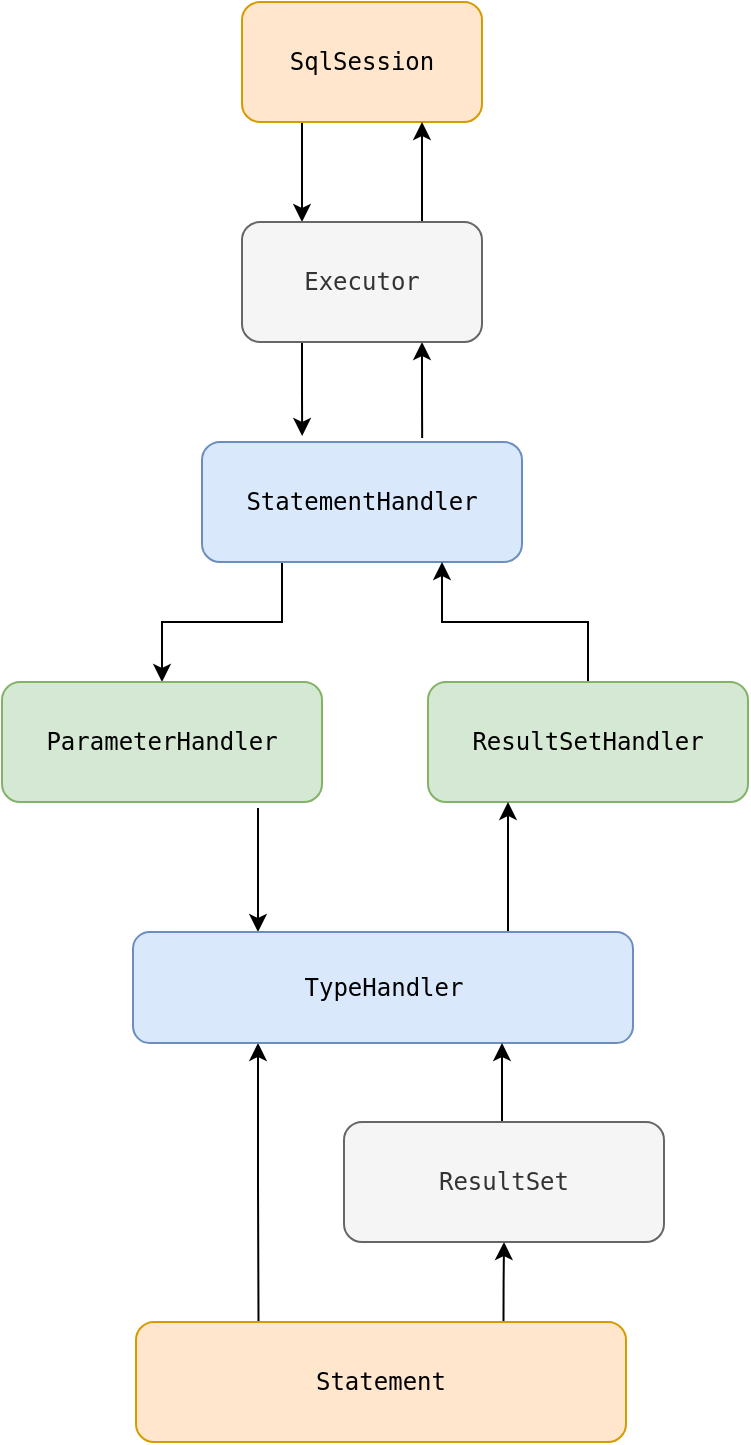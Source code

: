 <mxfile version="14.5.8" type="github">
  <diagram id="hXI3qIKj05tj3Yqp8QCT" name="Page-1">
    <mxGraphModel dx="946" dy="536" grid="1" gridSize="10" guides="1" tooltips="1" connect="1" arrows="1" fold="1" page="1" pageScale="1" pageWidth="827" pageHeight="1169" math="0" shadow="0">
      <root>
        <mxCell id="0" />
        <mxCell id="1" parent="0" />
        <mxCell id="0qDnD8HY44GYgB652-wY-12" style="edgeStyle=orthogonalEdgeStyle;rounded=0;orthogonalLoop=1;jettySize=auto;html=1;exitX=0.25;exitY=1;exitDx=0;exitDy=0;entryX=0.25;entryY=0;entryDx=0;entryDy=0;" edge="1" parent="1" source="0qDnD8HY44GYgB652-wY-1" target="0qDnD8HY44GYgB652-wY-2">
          <mxGeometry relative="1" as="geometry" />
        </mxCell>
        <mxCell id="0qDnD8HY44GYgB652-wY-1" value="&lt;pre&gt;SqlSession&lt;/pre&gt;" style="rounded=1;whiteSpace=wrap;html=1;fillColor=#ffe6cc;strokeColor=#d79b00;" vertex="1" parent="1">
          <mxGeometry x="160" y="120" width="120" height="60" as="geometry" />
        </mxCell>
        <mxCell id="0qDnD8HY44GYgB652-wY-13" style="edgeStyle=orthogonalEdgeStyle;rounded=0;orthogonalLoop=1;jettySize=auto;html=1;exitX=0.25;exitY=1;exitDx=0;exitDy=0;entryX=0.313;entryY=-0.05;entryDx=0;entryDy=0;entryPerimeter=0;" edge="1" parent="1" source="0qDnD8HY44GYgB652-wY-2" target="0qDnD8HY44GYgB652-wY-3">
          <mxGeometry relative="1" as="geometry" />
        </mxCell>
        <mxCell id="0qDnD8HY44GYgB652-wY-15" style="edgeStyle=orthogonalEdgeStyle;rounded=0;orthogonalLoop=1;jettySize=auto;html=1;exitX=0.75;exitY=0;exitDx=0;exitDy=0;entryX=0.75;entryY=1;entryDx=0;entryDy=0;" edge="1" parent="1" source="0qDnD8HY44GYgB652-wY-2" target="0qDnD8HY44GYgB652-wY-1">
          <mxGeometry relative="1" as="geometry" />
        </mxCell>
        <mxCell id="0qDnD8HY44GYgB652-wY-16" style="edgeStyle=orthogonalEdgeStyle;rounded=0;orthogonalLoop=1;jettySize=auto;html=1;exitX=0.75;exitY=1;exitDx=0;exitDy=0;entryX=0.688;entryY=-0.033;entryDx=0;entryDy=0;entryPerimeter=0;startArrow=classic;startFill=1;endArrow=none;endFill=0;" edge="1" parent="1" source="0qDnD8HY44GYgB652-wY-2" target="0qDnD8HY44GYgB652-wY-3">
          <mxGeometry relative="1" as="geometry" />
        </mxCell>
        <mxCell id="0qDnD8HY44GYgB652-wY-2" value="&lt;pre&gt;&lt;pre&gt;Executor&lt;/pre&gt;&lt;/pre&gt;" style="rounded=1;whiteSpace=wrap;html=1;fillColor=#f5f5f5;strokeColor=#666666;fontColor=#333333;" vertex="1" parent="1">
          <mxGeometry x="160" y="230" width="120" height="60" as="geometry" />
        </mxCell>
        <mxCell id="0qDnD8HY44GYgB652-wY-11" style="edgeStyle=orthogonalEdgeStyle;rounded=0;orthogonalLoop=1;jettySize=auto;html=1;exitX=0.25;exitY=1;exitDx=0;exitDy=0;entryX=0.5;entryY=0;entryDx=0;entryDy=0;" edge="1" parent="1" source="0qDnD8HY44GYgB652-wY-3" target="0qDnD8HY44GYgB652-wY-4">
          <mxGeometry relative="1" as="geometry" />
        </mxCell>
        <mxCell id="0qDnD8HY44GYgB652-wY-3" value="&lt;pre&gt;&lt;pre&gt;&lt;pre&gt;StatementHandler&lt;/pre&gt;&lt;/pre&gt;&lt;/pre&gt;" style="rounded=1;whiteSpace=wrap;html=1;fillColor=#dae8fc;strokeColor=#6c8ebf;" vertex="1" parent="1">
          <mxGeometry x="140" y="340" width="160" height="60" as="geometry" />
        </mxCell>
        <mxCell id="0qDnD8HY44GYgB652-wY-4" value="&lt;pre&gt;&lt;pre&gt;&lt;pre&gt;&lt;pre&gt;ParameterHandler&lt;/pre&gt;&lt;/pre&gt;&lt;/pre&gt;&lt;/pre&gt;" style="rounded=1;whiteSpace=wrap;html=1;fillColor=#d5e8d4;strokeColor=#82b366;" vertex="1" parent="1">
          <mxGeometry x="40" y="460" width="160" height="60" as="geometry" />
        </mxCell>
        <mxCell id="0qDnD8HY44GYgB652-wY-28" style="edgeStyle=orthogonalEdgeStyle;rounded=0;orthogonalLoop=1;jettySize=auto;html=1;exitX=0.5;exitY=0;exitDx=0;exitDy=0;entryX=0.75;entryY=1;entryDx=0;entryDy=0;startArrow=none;startFill=0;endArrow=classic;endFill=1;" edge="1" parent="1" source="0qDnD8HY44GYgB652-wY-5" target="0qDnD8HY44GYgB652-wY-3">
          <mxGeometry relative="1" as="geometry" />
        </mxCell>
        <mxCell id="0qDnD8HY44GYgB652-wY-5" value="&lt;pre&gt;&lt;pre&gt;&lt;pre&gt;&lt;pre&gt;&lt;pre&gt;ResultSetHandler&lt;/pre&gt;&lt;/pre&gt;&lt;/pre&gt;&lt;/pre&gt;&lt;/pre&gt;" style="rounded=1;whiteSpace=wrap;html=1;fillColor=#d5e8d4;strokeColor=#82b366;" vertex="1" parent="1">
          <mxGeometry x="253" y="460" width="160" height="60" as="geometry" />
        </mxCell>
        <mxCell id="0qDnD8HY44GYgB652-wY-19" style="edgeStyle=orthogonalEdgeStyle;rounded=0;orthogonalLoop=1;jettySize=auto;html=1;exitX=0.25;exitY=1;exitDx=0;exitDy=0;entryX=0.25;entryY=0;entryDx=0;entryDy=0;startArrow=classic;startFill=1;endArrow=none;endFill=0;" edge="1" parent="1" source="0qDnD8HY44GYgB652-wY-6" target="0qDnD8HY44GYgB652-wY-7">
          <mxGeometry relative="1" as="geometry" />
        </mxCell>
        <mxCell id="0qDnD8HY44GYgB652-wY-29" style="edgeStyle=orthogonalEdgeStyle;rounded=0;orthogonalLoop=1;jettySize=auto;html=1;exitX=0.75;exitY=0;exitDx=0;exitDy=0;entryX=0.25;entryY=1;entryDx=0;entryDy=0;startArrow=none;startFill=0;endArrow=classic;endFill=1;" edge="1" parent="1" source="0qDnD8HY44GYgB652-wY-6" target="0qDnD8HY44GYgB652-wY-5">
          <mxGeometry relative="1" as="geometry" />
        </mxCell>
        <mxCell id="0qDnD8HY44GYgB652-wY-33" style="edgeStyle=orthogonalEdgeStyle;rounded=0;orthogonalLoop=1;jettySize=auto;html=1;exitX=0.25;exitY=0;exitDx=0;exitDy=0;entryX=0.8;entryY=1.05;entryDx=0;entryDy=0;entryPerimeter=0;startArrow=classic;startFill=1;endArrow=none;endFill=0;" edge="1" parent="1" source="0qDnD8HY44GYgB652-wY-6" target="0qDnD8HY44GYgB652-wY-4">
          <mxGeometry relative="1" as="geometry" />
        </mxCell>
        <mxCell id="0qDnD8HY44GYgB652-wY-6" value="&lt;pre&gt;&lt;pre&gt;&lt;pre&gt;&lt;pre&gt;TypeHandler&lt;/pre&gt;&lt;/pre&gt;&lt;/pre&gt;&lt;/pre&gt;" style="rounded=1;whiteSpace=wrap;html=1;fillColor=#dae8fc;strokeColor=#6c8ebf;" vertex="1" parent="1">
          <mxGeometry x="105.5" y="585" width="250" height="55.5" as="geometry" />
        </mxCell>
        <mxCell id="0qDnD8HY44GYgB652-wY-36" style="edgeStyle=orthogonalEdgeStyle;rounded=0;orthogonalLoop=1;jettySize=auto;html=1;exitX=0.75;exitY=0;exitDx=0;exitDy=0;entryX=0.5;entryY=1;entryDx=0;entryDy=0;startArrow=none;startFill=0;endArrow=classic;endFill=1;" edge="1" parent="1" source="0qDnD8HY44GYgB652-wY-7" target="0qDnD8HY44GYgB652-wY-8">
          <mxGeometry relative="1" as="geometry" />
        </mxCell>
        <mxCell id="0qDnD8HY44GYgB652-wY-7" value="&lt;pre&gt;&lt;pre&gt;&lt;pre&gt;&lt;pre&gt;&lt;pre&gt;Statement&lt;/pre&gt;&lt;/pre&gt;&lt;/pre&gt;&lt;/pre&gt;&lt;/pre&gt;" style="rounded=1;whiteSpace=wrap;html=1;fillColor=#ffe6cc;strokeColor=#d79b00;" vertex="1" parent="1">
          <mxGeometry x="107" y="780" width="245" height="60" as="geometry" />
        </mxCell>
        <mxCell id="0qDnD8HY44GYgB652-wY-37" style="edgeStyle=orthogonalEdgeStyle;rounded=0;orthogonalLoop=1;jettySize=auto;html=1;entryX=0.75;entryY=1;entryDx=0;entryDy=0;startArrow=none;startFill=0;endArrow=classic;endFill=1;" edge="1" parent="1">
          <mxGeometry relative="1" as="geometry">
            <mxPoint x="288" y="680" as="sourcePoint" />
            <mxPoint x="290" y="640.5" as="targetPoint" />
          </mxGeometry>
        </mxCell>
        <mxCell id="0qDnD8HY44GYgB652-wY-8" value="&lt;pre&gt;&lt;pre&gt;&lt;pre&gt;&lt;pre&gt;&lt;pre&gt;&lt;pre&gt;ResultSet&lt;/pre&gt;&lt;/pre&gt;&lt;/pre&gt;&lt;/pre&gt;&lt;/pre&gt;&lt;/pre&gt;" style="rounded=1;whiteSpace=wrap;html=1;fillColor=#f5f5f5;strokeColor=#666666;fontColor=#333333;" vertex="1" parent="1">
          <mxGeometry x="211" y="680" width="160" height="60" as="geometry" />
        </mxCell>
      </root>
    </mxGraphModel>
  </diagram>
</mxfile>

